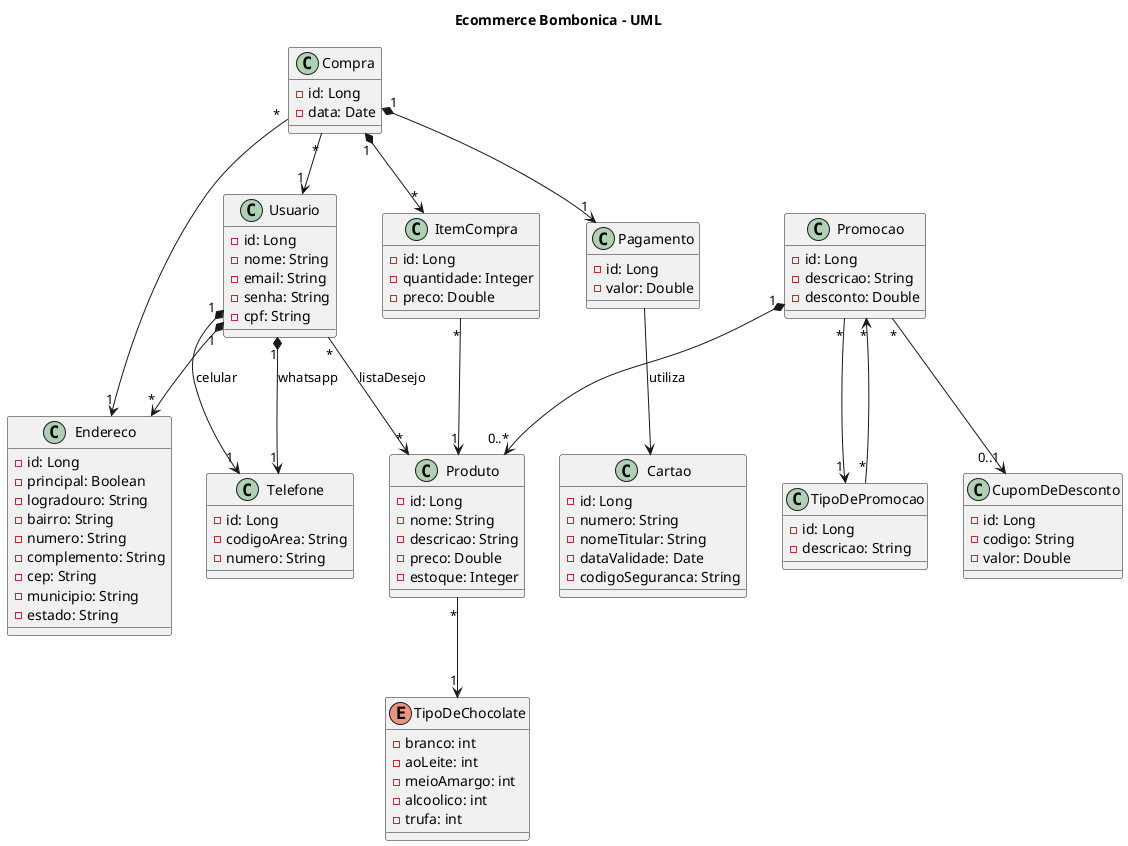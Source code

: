 @startuml   
    
    title Ecommerce Bombonica - UML

    class Produto {
        - id: Long
        - nome: String
        - descricao: String
        - preco: Double
        - estoque: Integer
    }

    enum TipoDeChocolate {
        - branco: int
        - aoLeite: int
        - meioAmargo: int
        - alcoolico: int
        - trufa: int
    }

    class Usuario {
        - id: Long
        - nome: String
        - email: String
        - senha: String
        - cpf: String
    }

    class Telefone {
        - id: Long
        - codigoArea: String
        - numero: String
    }

    class Compra {
        - id: Long
        - data: Date
    }

    class ItemCompra {
        - id: Long
        - quantidade: Integer
        - preco: Double
    }

    class Endereco {
        - id: Long
        - principal: Boolean
        - logradouro: String
        - bairro: String
        - numero: String
        - complemento: String
        - cep: String
        - municipio: String
        - estado: String 
    }

    class TipoDePromocao {
        - id: Long
        - descricao: String
    }

    class Promocao {
        - id: Long
        - descricao: String
        - desconto: Double
    }

    class CupomDeDesconto {
        - id: Long
        - codigo: String
        - valor: Double
    }

    class Cartao {
        - id: Long
        - numero: String
        - nomeTitular: String
        - dataValidade: Date
        - codigoSeguranca: String
    }

    class Pagamento {
        - id: Long
        - valor: Double
    }

    Produto "*" --> "1" TipoDeChocolate

    Usuario "*" --> "*" Produto: listaDesejo
    Usuario "1" *--> "1" Telefone: celular
    Usuario "1" *--> "1" Telefone: whatsapp
    Usuario "1" *--> "*" Endereco

    Compra "1" *--> "*" ItemCompra
    Compra "*" --> "1" Usuario
    Compra "*" --> "1" Endereco
    Compra "1" *--> "1" Pagamento

    ItemCompra "*" --> "1" Produto

    TipoDePromocao "*" --> "*" Promocao
    Promocao "1" *--> "0..*" Produto
    Promocao "*" --> "0..1" CupomDeDesconto
    Promocao "*" --> "1" TipoDePromocao

    Pagamento --> Cartao: utiliza

@enduml